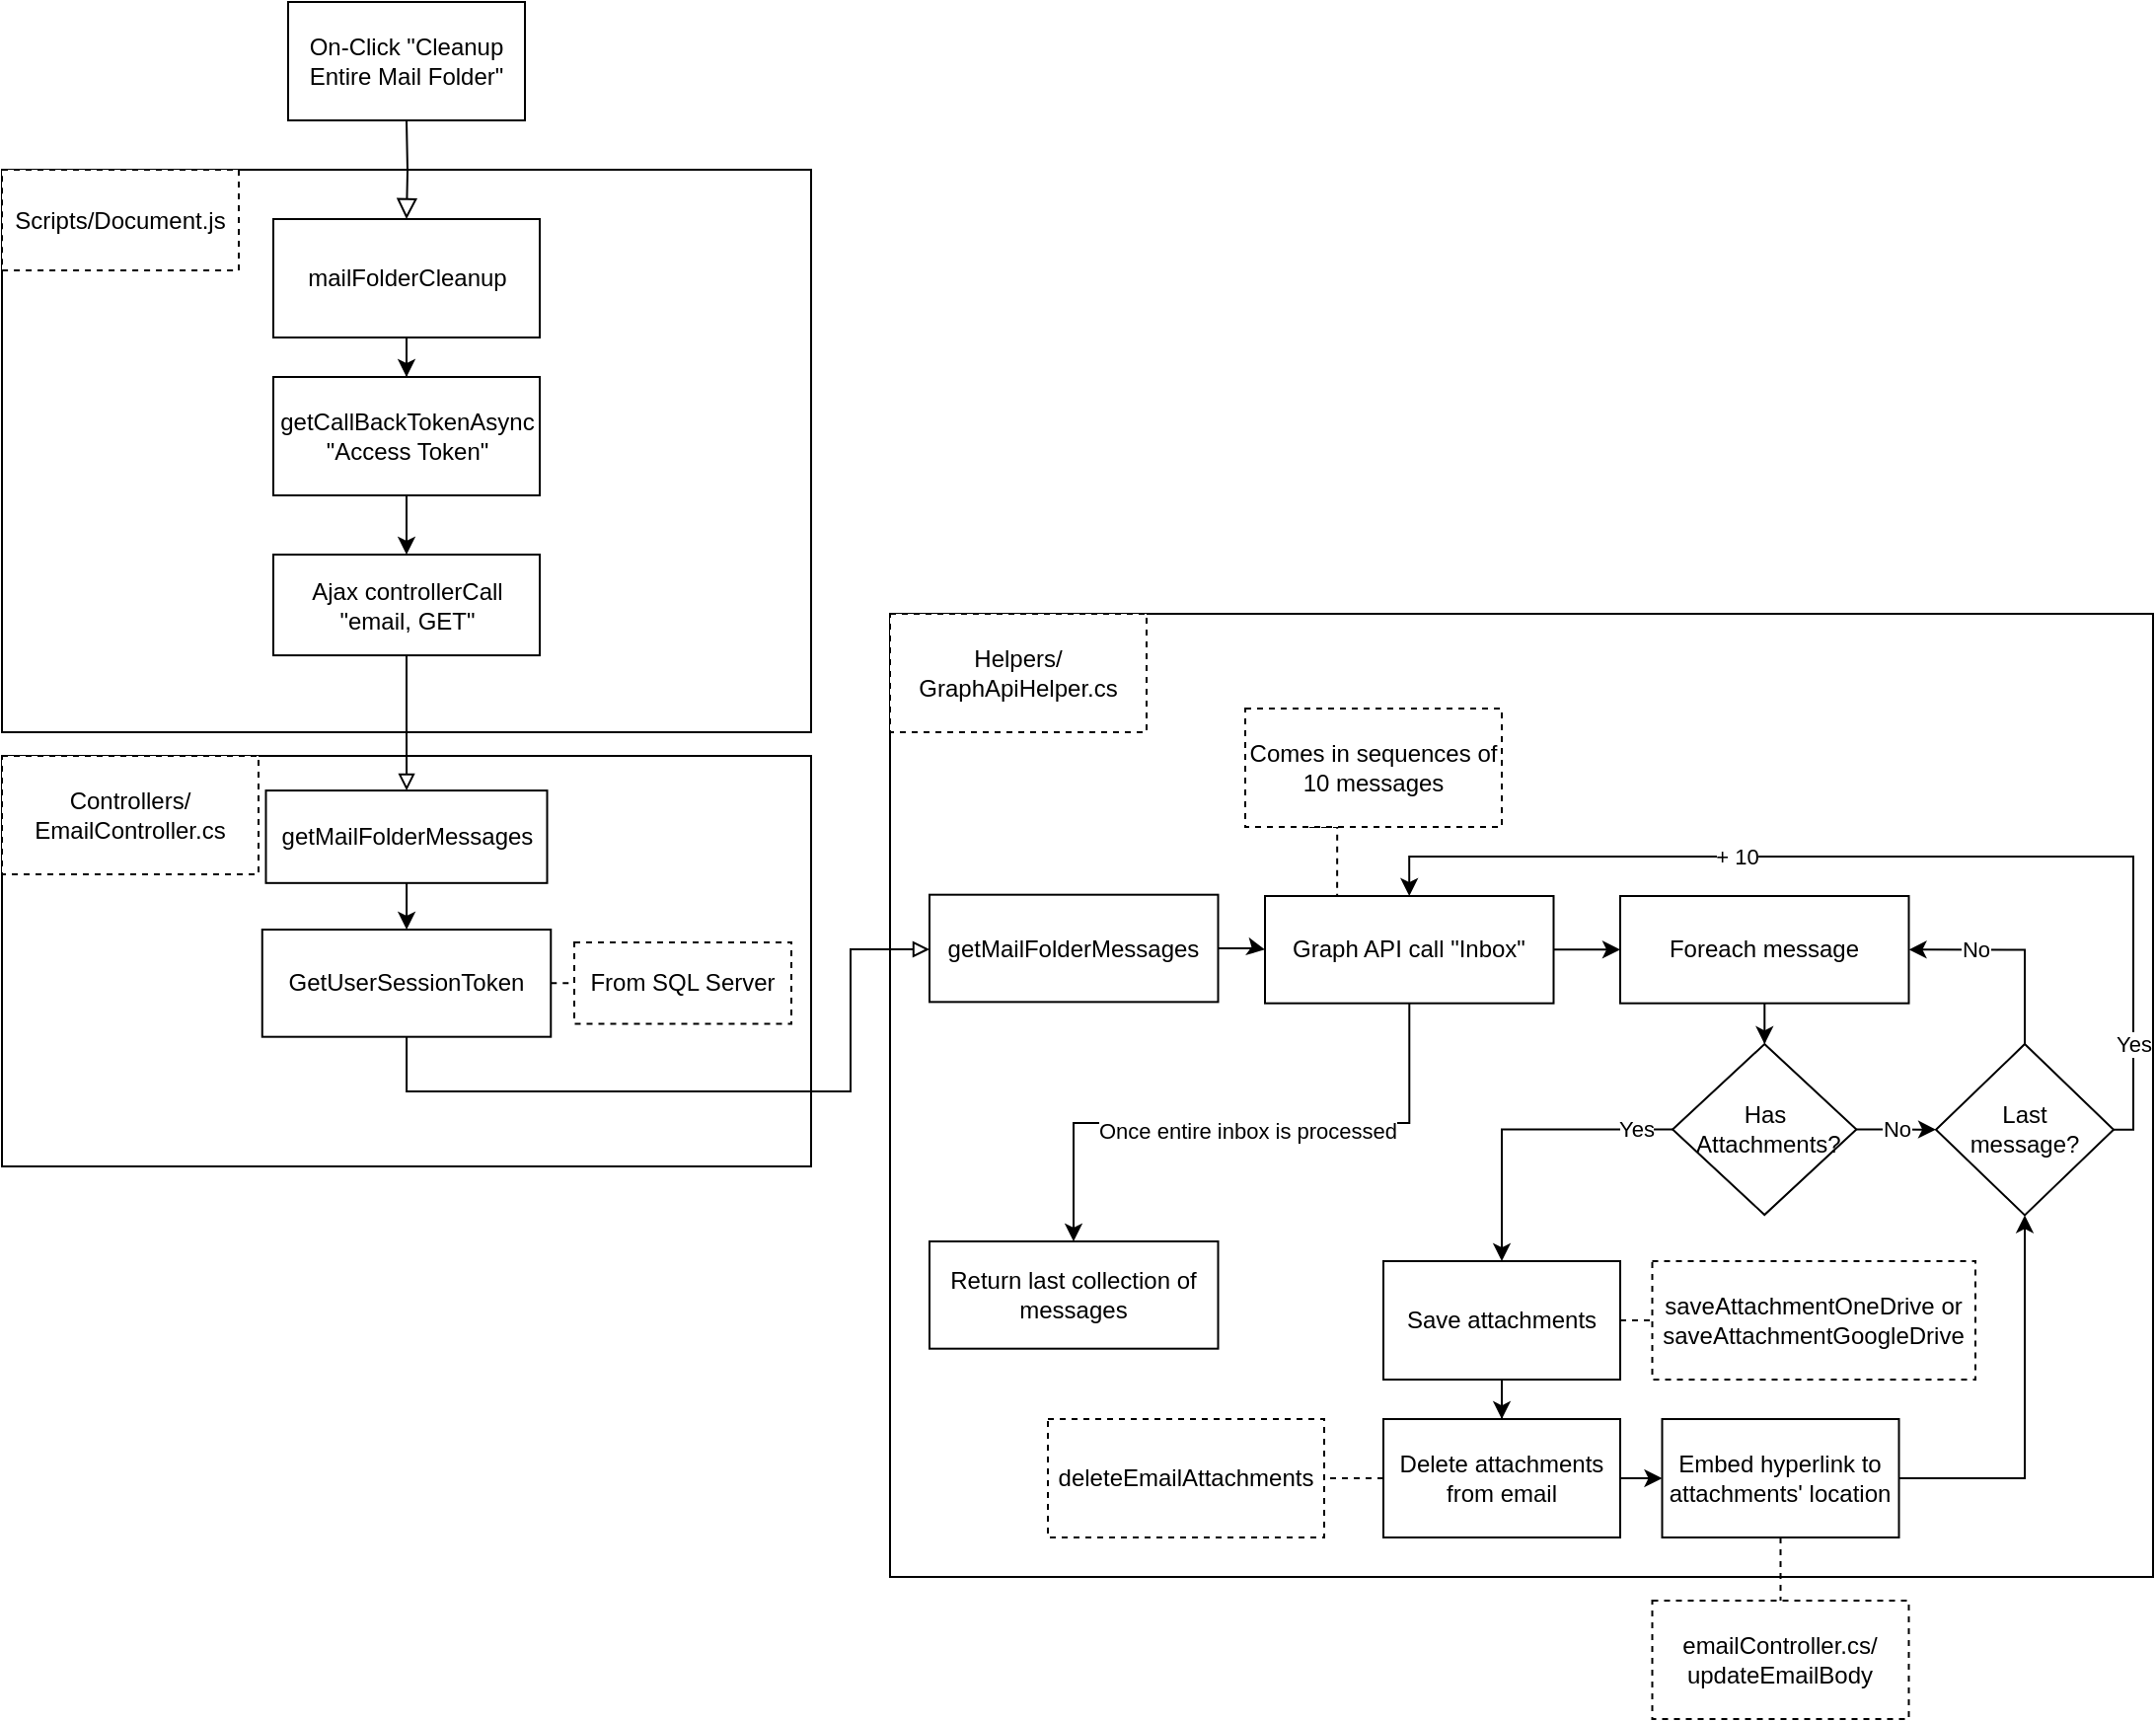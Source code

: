 <mxfile version="13.6.5" type="google"><diagram id="C5RBs43oDa-KdzZeNtuy" name="Page-1"><mxGraphModel dx="1422" dy="794" grid="1" gridSize="10" guides="1" tooltips="1" connect="1" arrows="1" fold="1" page="1" pageScale="1" pageWidth="827" pageHeight="1169" math="0" shadow="0"><root><mxCell id="WIyWlLk6GJQsqaUBKTNV-0"/><mxCell id="WIyWlLk6GJQsqaUBKTNV-1" parent="WIyWlLk6GJQsqaUBKTNV-0"/><mxCell id="wDPBPNr3NnX9wJBWplGf-36" value="" style="group" vertex="1" connectable="0" parent="WIyWlLk6GJQsqaUBKTNV-1"><mxGeometry x="10" y="442" width="410" height="208" as="geometry"/></mxCell><mxCell id="wDPBPNr3NnX9wJBWplGf-37" value="&lt;p style=&quot;line-height: 120%&quot;&gt;&lt;br&gt;&lt;/p&gt;" style="rounded=0;whiteSpace=wrap;html=1;align=left;" vertex="1" parent="wDPBPNr3NnX9wJBWplGf-36"><mxGeometry width="410" height="208" as="geometry"/></mxCell><mxCell id="wDPBPNr3NnX9wJBWplGf-38" value="Controllers/ EmailController.cs" style="rounded=0;whiteSpace=wrap;html=1;dashed=1;" vertex="1" parent="wDPBPNr3NnX9wJBWplGf-36"><mxGeometry width="130" height="60" as="geometry"/></mxCell><mxCell id="wDPBPNr3NnX9wJBWplGf-41" value="" style="edgeStyle=orthogonalEdgeStyle;rounded=0;orthogonalLoop=1;jettySize=auto;html=1;endArrow=classic;endFill=1;" edge="1" parent="wDPBPNr3NnX9wJBWplGf-36" source="wDPBPNr3NnX9wJBWplGf-34" target="wDPBPNr3NnX9wJBWplGf-40"><mxGeometry relative="1" as="geometry"/></mxCell><mxCell id="wDPBPNr3NnX9wJBWplGf-34" value="getMailFolderMessages" style="rounded=0;whiteSpace=wrap;html=1;" vertex="1" parent="wDPBPNr3NnX9wJBWplGf-36"><mxGeometry x="133.75" y="17.55" width="142.5" height="46.86" as="geometry"/></mxCell><mxCell id="wDPBPNr3NnX9wJBWplGf-76" style="edgeStyle=orthogonalEdgeStyle;rounded=0;orthogonalLoop=1;jettySize=auto;html=1;exitX=1;exitY=0.5;exitDx=0;exitDy=0;entryX=0;entryY=0.5;entryDx=0;entryDy=0;dashed=1;endArrow=none;endFill=0;" edge="1" parent="wDPBPNr3NnX9wJBWplGf-36" source="wDPBPNr3NnX9wJBWplGf-40" target="wDPBPNr3NnX9wJBWplGf-43"><mxGeometry relative="1" as="geometry"/></mxCell><mxCell id="wDPBPNr3NnX9wJBWplGf-40" value="GetUserSessionToken" style="rounded=0;whiteSpace=wrap;html=1;" vertex="1" parent="wDPBPNr3NnX9wJBWplGf-36"><mxGeometry x="131.88" y="88" width="146.25" height="54.34" as="geometry"/></mxCell><mxCell id="wDPBPNr3NnX9wJBWplGf-43" value="From SQL Server" style="rounded=0;whiteSpace=wrap;html=1;dashed=1;" vertex="1" parent="wDPBPNr3NnX9wJBWplGf-36"><mxGeometry x="290" y="94.544" width="110" height="41.25" as="geometry"/></mxCell><mxCell id="wDPBPNr3NnX9wJBWplGf-7" value="" style="group" vertex="1" connectable="0" parent="WIyWlLk6GJQsqaUBKTNV-1"><mxGeometry x="10" y="145" width="410" height="285" as="geometry"/></mxCell><mxCell id="wDPBPNr3NnX9wJBWplGf-8" value="&lt;p style=&quot;line-height: 120%&quot;&gt;&lt;br&gt;&lt;/p&gt;" style="rounded=0;whiteSpace=wrap;html=1;align=left;" vertex="1" parent="wDPBPNr3NnX9wJBWplGf-7"><mxGeometry width="410" height="285" as="geometry"/></mxCell><mxCell id="wDPBPNr3NnX9wJBWplGf-9" value="Scripts/Document.js" style="rounded=0;whiteSpace=wrap;html=1;dashed=1;" vertex="1" parent="wDPBPNr3NnX9wJBWplGf-7"><mxGeometry width="120" height="51.045" as="geometry"/></mxCell><mxCell id="wDPBPNr3NnX9wJBWplGf-32" value="Ajax controllerCall&lt;br&gt;&quot;email, GET&quot;" style="rounded=0;whiteSpace=wrap;html=1;" vertex="1" parent="wDPBPNr3NnX9wJBWplGf-7"><mxGeometry x="137.5" y="194.998" width="135" height="51.045" as="geometry"/></mxCell><mxCell id="wDPBPNr3NnX9wJBWplGf-10" value="" style="rounded=0;html=1;jettySize=auto;orthogonalLoop=1;fontSize=11;endArrow=block;endFill=0;endSize=8;strokeWidth=1;shadow=0;labelBackgroundColor=none;edgeStyle=orthogonalEdgeStyle;entryX=0.5;entryY=0;entryDx=0;entryDy=0;" edge="1" parent="WIyWlLk6GJQsqaUBKTNV-1" target="wDPBPNr3NnX9wJBWplGf-12"><mxGeometry relative="1" as="geometry"><mxPoint x="215" y="120" as="sourcePoint"/><mxPoint x="215" y="190" as="targetPoint"/></mxGeometry></mxCell><mxCell id="wDPBPNr3NnX9wJBWplGf-11" value="" style="edgeStyle=orthogonalEdgeStyle;rounded=0;orthogonalLoop=1;jettySize=auto;html=1;" edge="1" parent="WIyWlLk6GJQsqaUBKTNV-1" source="wDPBPNr3NnX9wJBWplGf-12" target="wDPBPNr3NnX9wJBWplGf-14"><mxGeometry relative="1" as="geometry"/></mxCell><mxCell id="wDPBPNr3NnX9wJBWplGf-12" value="mailFolderCleanup" style="rounded=0;whiteSpace=wrap;html=1;" vertex="1" parent="WIyWlLk6GJQsqaUBKTNV-1"><mxGeometry x="147.5" y="170" width="135" height="60" as="geometry"/></mxCell><mxCell id="wDPBPNr3NnX9wJBWplGf-33" value="" style="edgeStyle=orthogonalEdgeStyle;rounded=0;orthogonalLoop=1;jettySize=auto;html=1;" edge="1" parent="WIyWlLk6GJQsqaUBKTNV-1" source="wDPBPNr3NnX9wJBWplGf-14" target="wDPBPNr3NnX9wJBWplGf-32"><mxGeometry relative="1" as="geometry"/></mxCell><mxCell id="wDPBPNr3NnX9wJBWplGf-14" value="getCallBackTokenAsync&lt;br&gt;&quot;Access Token&quot;" style="rounded=0;whiteSpace=wrap;html=1;" vertex="1" parent="WIyWlLk6GJQsqaUBKTNV-1"><mxGeometry x="147.5" y="250" width="135" height="60" as="geometry"/></mxCell><mxCell id="wDPBPNr3NnX9wJBWplGf-31" value="On-Click &quot;Cleanup Entire Mail Folder&quot;" style="rounded=0;whiteSpace=wrap;html=1;" vertex="1" parent="WIyWlLk6GJQsqaUBKTNV-1"><mxGeometry x="155" y="60" width="120" height="60" as="geometry"/></mxCell><mxCell id="wDPBPNr3NnX9wJBWplGf-35" value="" style="edgeStyle=orthogonalEdgeStyle;rounded=0;orthogonalLoop=1;jettySize=auto;html=1;endArrow=block;endFill=0;" edge="1" parent="WIyWlLk6GJQsqaUBKTNV-1" source="wDPBPNr3NnX9wJBWplGf-32" target="wDPBPNr3NnX9wJBWplGf-34"><mxGeometry relative="1" as="geometry"/></mxCell><mxCell id="wDPBPNr3NnX9wJBWplGf-82" value="" style="group" vertex="1" connectable="0" parent="WIyWlLk6GJQsqaUBKTNV-1"><mxGeometry x="460" y="370" width="640" height="488" as="geometry"/></mxCell><mxCell id="wDPBPNr3NnX9wJBWplGf-46" value="&lt;p style=&quot;line-height: 120%&quot;&gt;&lt;br&gt;&lt;/p&gt;" style="rounded=0;whiteSpace=wrap;html=1;align=left;" vertex="1" parent="wDPBPNr3NnX9wJBWplGf-82"><mxGeometry width="640" height="488" as="geometry"/></mxCell><mxCell id="wDPBPNr3NnX9wJBWplGf-44" value="getMailFolderMessages" style="rounded=0;whiteSpace=wrap;html=1;" vertex="1" parent="wDPBPNr3NnX9wJBWplGf-82"><mxGeometry x="20" y="142.34" width="146.25" height="54.34" as="geometry"/></mxCell><mxCell id="wDPBPNr3NnX9wJBWplGf-47" value="Helpers/ GraphApiHelper.cs" style="rounded=0;whiteSpace=wrap;html=1;dashed=1;" vertex="1" parent="wDPBPNr3NnX9wJBWplGf-82"><mxGeometry width="130" height="60" as="geometry"/></mxCell><mxCell id="wDPBPNr3NnX9wJBWplGf-48" value="Graph API call &quot;Inbox&quot;" style="rounded=0;whiteSpace=wrap;html=1;" vertex="1" parent="wDPBPNr3NnX9wJBWplGf-82"><mxGeometry x="190" y="143" width="146.25" height="54.34" as="geometry"/></mxCell><mxCell id="wDPBPNr3NnX9wJBWplGf-49" value="" style="edgeStyle=orthogonalEdgeStyle;rounded=0;orthogonalLoop=1;jettySize=auto;html=1;endArrow=classic;endFill=1;" edge="1" parent="wDPBPNr3NnX9wJBWplGf-82" source="wDPBPNr3NnX9wJBWplGf-44" target="wDPBPNr3NnX9wJBWplGf-48"><mxGeometry relative="1" as="geometry"/></mxCell><mxCell id="wDPBPNr3NnX9wJBWplGf-77" style="edgeStyle=orthogonalEdgeStyle;rounded=0;orthogonalLoop=1;jettySize=auto;html=1;exitX=0.25;exitY=1;exitDx=0;exitDy=0;entryX=0.25;entryY=0;entryDx=0;entryDy=0;dashed=1;endArrow=none;endFill=0;" edge="1" parent="wDPBPNr3NnX9wJBWplGf-82" source="wDPBPNr3NnX9wJBWplGf-50" target="wDPBPNr3NnX9wJBWplGf-48"><mxGeometry relative="1" as="geometry"/></mxCell><mxCell id="wDPBPNr3NnX9wJBWplGf-50" value="Comes in sequences of 10 messages" style="rounded=0;whiteSpace=wrap;html=1;dashed=1;" vertex="1" parent="wDPBPNr3NnX9wJBWplGf-82"><mxGeometry x="180" y="48" width="130" height="60" as="geometry"/></mxCell><mxCell id="wDPBPNr3NnX9wJBWplGf-51" value="Foreach message" style="rounded=0;whiteSpace=wrap;html=1;" vertex="1" parent="wDPBPNr3NnX9wJBWplGf-82"><mxGeometry x="370" y="143" width="146.25" height="54.34" as="geometry"/></mxCell><mxCell id="wDPBPNr3NnX9wJBWplGf-52" value="" style="edgeStyle=orthogonalEdgeStyle;rounded=0;orthogonalLoop=1;jettySize=auto;html=1;endArrow=classic;endFill=1;" edge="1" parent="wDPBPNr3NnX9wJBWplGf-82" source="wDPBPNr3NnX9wJBWplGf-48" target="wDPBPNr3NnX9wJBWplGf-51"><mxGeometry relative="1" as="geometry"/></mxCell><mxCell id="wDPBPNr3NnX9wJBWplGf-53" value="Has&lt;br&gt;&amp;nbsp;Attachments?" style="rhombus;whiteSpace=wrap;html=1;rounded=0;" vertex="1" parent="wDPBPNr3NnX9wJBWplGf-82"><mxGeometry x="396.56" y="218" width="93.13" height="86.51" as="geometry"/></mxCell><mxCell id="wDPBPNr3NnX9wJBWplGf-54" value="" style="edgeStyle=orthogonalEdgeStyle;rounded=0;orthogonalLoop=1;jettySize=auto;html=1;endArrow=classic;endFill=1;" edge="1" parent="wDPBPNr3NnX9wJBWplGf-82" source="wDPBPNr3NnX9wJBWplGf-51" target="wDPBPNr3NnX9wJBWplGf-53"><mxGeometry relative="1" as="geometry"/></mxCell><mxCell id="wDPBPNr3NnX9wJBWplGf-55" value="Save attachments" style="whiteSpace=wrap;html=1;rounded=0;" vertex="1" parent="wDPBPNr3NnX9wJBWplGf-82"><mxGeometry x="250.005" y="327.995" width="120" height="60" as="geometry"/></mxCell><mxCell id="wDPBPNr3NnX9wJBWplGf-56" value="" style="edgeStyle=orthogonalEdgeStyle;rounded=0;orthogonalLoop=1;jettySize=auto;html=1;endArrow=classic;endFill=1;" edge="1" parent="wDPBPNr3NnX9wJBWplGf-82" source="wDPBPNr3NnX9wJBWplGf-53" target="wDPBPNr3NnX9wJBWplGf-55"><mxGeometry relative="1" as="geometry"/></mxCell><mxCell id="wDPBPNr3NnX9wJBWplGf-60" value="Yes" style="edgeLabel;html=1;align=center;verticalAlign=middle;resizable=0;points=[];" vertex="1" connectable="0" parent="wDPBPNr3NnX9wJBWplGf-56"><mxGeometry x="-0.092" y="-1" relative="1" as="geometry"><mxPoint x="50.39" y="0.96" as="offset"/></mxGeometry></mxCell><mxCell id="wDPBPNr3NnX9wJBWplGf-61" value="saveAttachmentOneDrive or saveAttachmentGoogleDrive" style="rounded=0;whiteSpace=wrap;html=1;dashed=1;" vertex="1" parent="wDPBPNr3NnX9wJBWplGf-82"><mxGeometry x="386.25" y="327.99" width="163.75" height="60" as="geometry"/></mxCell><mxCell id="wDPBPNr3NnX9wJBWplGf-75" style="edgeStyle=orthogonalEdgeStyle;rounded=0;orthogonalLoop=1;jettySize=auto;html=1;exitX=1;exitY=0.5;exitDx=0;exitDy=0;entryX=0;entryY=0.5;entryDx=0;entryDy=0;endArrow=none;endFill=0;dashed=1;" edge="1" parent="wDPBPNr3NnX9wJBWplGf-82" source="wDPBPNr3NnX9wJBWplGf-55" target="wDPBPNr3NnX9wJBWplGf-61"><mxGeometry relative="1" as="geometry"/></mxCell><mxCell id="wDPBPNr3NnX9wJBWplGf-84" style="edgeStyle=orthogonalEdgeStyle;rounded=0;orthogonalLoop=1;jettySize=auto;html=1;exitX=0;exitY=0.5;exitDx=0;exitDy=0;entryX=1;entryY=0.5;entryDx=0;entryDy=0;endArrow=none;endFill=0;dashed=1;" edge="1" parent="wDPBPNr3NnX9wJBWplGf-82" source="wDPBPNr3NnX9wJBWplGf-62" target="wDPBPNr3NnX9wJBWplGf-83"><mxGeometry relative="1" as="geometry"/></mxCell><mxCell id="wDPBPNr3NnX9wJBWplGf-62" value="Delete attachments from email" style="whiteSpace=wrap;html=1;rounded=0;" vertex="1" parent="wDPBPNr3NnX9wJBWplGf-82"><mxGeometry x="250" y="408.01" width="120" height="60" as="geometry"/></mxCell><mxCell id="wDPBPNr3NnX9wJBWplGf-63" value="" style="edgeStyle=orthogonalEdgeStyle;rounded=0;orthogonalLoop=1;jettySize=auto;html=1;endArrow=classic;endFill=1;" edge="1" parent="wDPBPNr3NnX9wJBWplGf-82" source="wDPBPNr3NnX9wJBWplGf-55" target="wDPBPNr3NnX9wJBWplGf-62"><mxGeometry relative="1" as="geometry"/></mxCell><mxCell id="wDPBPNr3NnX9wJBWplGf-64" value="Embed hyperlink to attachments' location" style="whiteSpace=wrap;html=1;rounded=0;" vertex="1" parent="wDPBPNr3NnX9wJBWplGf-82"><mxGeometry x="391.25" y="408.01" width="120" height="60" as="geometry"/></mxCell><mxCell id="wDPBPNr3NnX9wJBWplGf-65" value="" style="edgeStyle=orthogonalEdgeStyle;rounded=0;orthogonalLoop=1;jettySize=auto;html=1;endArrow=classic;endFill=1;" edge="1" parent="wDPBPNr3NnX9wJBWplGf-82" source="wDPBPNr3NnX9wJBWplGf-62" target="wDPBPNr3NnX9wJBWplGf-64"><mxGeometry relative="1" as="geometry"/></mxCell><mxCell id="wDPBPNr3NnX9wJBWplGf-71" style="edgeStyle=orthogonalEdgeStyle;rounded=0;orthogonalLoop=1;jettySize=auto;html=1;exitX=0.5;exitY=0;exitDx=0;exitDy=0;entryX=1;entryY=0.5;entryDx=0;entryDy=0;endArrow=classic;endFill=1;" edge="1" parent="wDPBPNr3NnX9wJBWplGf-82" source="wDPBPNr3NnX9wJBWplGf-68" target="wDPBPNr3NnX9wJBWplGf-51"><mxGeometry relative="1" as="geometry"/></mxCell><mxCell id="wDPBPNr3NnX9wJBWplGf-72" value="No" style="edgeLabel;html=1;align=center;verticalAlign=middle;resizable=0;points=[];" vertex="1" connectable="0" parent="wDPBPNr3NnX9wJBWplGf-71"><mxGeometry x="-0.118" y="12" relative="1" as="geometry"><mxPoint x="-13" y="-0.83" as="offset"/></mxGeometry></mxCell><mxCell id="wDPBPNr3NnX9wJBWplGf-73" style="edgeStyle=orthogonalEdgeStyle;rounded=0;orthogonalLoop=1;jettySize=auto;html=1;exitX=1;exitY=0.5;exitDx=0;exitDy=0;entryX=0.5;entryY=0;entryDx=0;entryDy=0;endArrow=classic;endFill=1;" edge="1" parent="wDPBPNr3NnX9wJBWplGf-82" source="wDPBPNr3NnX9wJBWplGf-68" target="wDPBPNr3NnX9wJBWplGf-48"><mxGeometry relative="1" as="geometry"><Array as="points"><mxPoint x="630" y="261"/><mxPoint x="630" y="123"/><mxPoint x="263" y="123"/></Array></mxGeometry></mxCell><mxCell id="wDPBPNr3NnX9wJBWplGf-74" value="Yes" style="edgeLabel;html=1;align=center;verticalAlign=middle;resizable=0;points=[];" vertex="1" connectable="0" parent="wDPBPNr3NnX9wJBWplGf-73"><mxGeometry x="-0.782" y="-1" relative="1" as="geometry"><mxPoint x="-1" y="4.6" as="offset"/></mxGeometry></mxCell><mxCell id="wDPBPNr3NnX9wJBWplGf-78" value="+ 10" style="edgeLabel;html=1;align=center;verticalAlign=middle;resizable=0;points=[];" vertex="1" connectable="0" parent="wDPBPNr3NnX9wJBWplGf-73"><mxGeometry x="0.305" relative="1" as="geometry"><mxPoint as="offset"/></mxGeometry></mxCell><mxCell id="wDPBPNr3NnX9wJBWplGf-68" value="Last &lt;br&gt;message?" style="rhombus;whiteSpace=wrap;html=1;rounded=0;" vertex="1" parent="wDPBPNr3NnX9wJBWplGf-82"><mxGeometry x="530" y="218" width="90" height="86.74" as="geometry"/></mxCell><mxCell id="wDPBPNr3NnX9wJBWplGf-70" value="No&lt;br&gt;" style="edgeStyle=orthogonalEdgeStyle;rounded=0;orthogonalLoop=1;jettySize=auto;html=1;endArrow=classic;endFill=1;" edge="1" parent="wDPBPNr3NnX9wJBWplGf-82" source="wDPBPNr3NnX9wJBWplGf-53" target="wDPBPNr3NnX9wJBWplGf-68"><mxGeometry x="0.006" relative="1" as="geometry"><mxPoint as="offset"/></mxGeometry></mxCell><mxCell id="wDPBPNr3NnX9wJBWplGf-69" value="" style="edgeStyle=orthogonalEdgeStyle;rounded=0;orthogonalLoop=1;jettySize=auto;html=1;endArrow=classic;endFill=1;" edge="1" parent="wDPBPNr3NnX9wJBWplGf-82" source="wDPBPNr3NnX9wJBWplGf-64" target="wDPBPNr3NnX9wJBWplGf-68"><mxGeometry relative="1" as="geometry"/></mxCell><mxCell id="wDPBPNr3NnX9wJBWplGf-79" value="Return last collection of messages" style="rounded=0;whiteSpace=wrap;html=1;" vertex="1" parent="wDPBPNr3NnX9wJBWplGf-82"><mxGeometry x="20" y="318" width="146.25" height="54.34" as="geometry"/></mxCell><mxCell id="wDPBPNr3NnX9wJBWplGf-80" value="" style="edgeStyle=orthogonalEdgeStyle;rounded=0;orthogonalLoop=1;jettySize=auto;html=1;endArrow=classic;endFill=1;" edge="1" parent="wDPBPNr3NnX9wJBWplGf-82" source="wDPBPNr3NnX9wJBWplGf-48" target="wDPBPNr3NnX9wJBWplGf-79"><mxGeometry relative="1" as="geometry"><Array as="points"><mxPoint x="263" y="258"/><mxPoint x="93" y="258"/></Array></mxGeometry></mxCell><mxCell id="wDPBPNr3NnX9wJBWplGf-81" value="Once entire inbox is processed" style="edgeLabel;html=1;align=center;verticalAlign=middle;resizable=0;points=[];" vertex="1" connectable="0" parent="wDPBPNr3NnX9wJBWplGf-80"><mxGeometry x="-0.583" y="-21" relative="1" as="geometry"><mxPoint x="-82.86" y="24.26" as="offset"/></mxGeometry></mxCell><mxCell id="wDPBPNr3NnX9wJBWplGf-83" value="deleteEmailAttachments" style="rounded=0;whiteSpace=wrap;html=1;dashed=1;" vertex="1" parent="wDPBPNr3NnX9wJBWplGf-82"><mxGeometry x="80" y="408.01" width="140" height="60" as="geometry"/></mxCell><mxCell id="wDPBPNr3NnX9wJBWplGf-45" value="" style="edgeStyle=orthogonalEdgeStyle;rounded=0;orthogonalLoop=1;jettySize=auto;html=1;endArrow=block;endFill=0;" edge="1" parent="WIyWlLk6GJQsqaUBKTNV-1" source="wDPBPNr3NnX9wJBWplGf-40" target="wDPBPNr3NnX9wJBWplGf-44"><mxGeometry relative="1" as="geometry"><Array as="points"><mxPoint x="215" y="612"/><mxPoint x="440" y="612"/><mxPoint x="440" y="540"/></Array></mxGeometry></mxCell><mxCell id="wDPBPNr3NnX9wJBWplGf-85" style="edgeStyle=orthogonalEdgeStyle;rounded=0;orthogonalLoop=1;jettySize=auto;html=1;exitX=0.5;exitY=1;exitDx=0;exitDy=0;dashed=1;endArrow=none;endFill=0;entryX=0.5;entryY=0;entryDx=0;entryDy=0;" edge="1" parent="WIyWlLk6GJQsqaUBKTNV-1" source="wDPBPNr3NnX9wJBWplGf-64" target="wDPBPNr3NnX9wJBWplGf-86"><mxGeometry relative="1" as="geometry"><mxPoint x="911" y="900" as="targetPoint"/></mxGeometry></mxCell><mxCell id="wDPBPNr3NnX9wJBWplGf-86" value="emailController.cs/&lt;br&gt;updateEmailBody" style="rounded=0;whiteSpace=wrap;html=1;dashed=1;" vertex="1" parent="WIyWlLk6GJQsqaUBKTNV-1"><mxGeometry x="846.25" y="870" width="130" height="60" as="geometry"/></mxCell></root></mxGraphModel></diagram></mxfile>